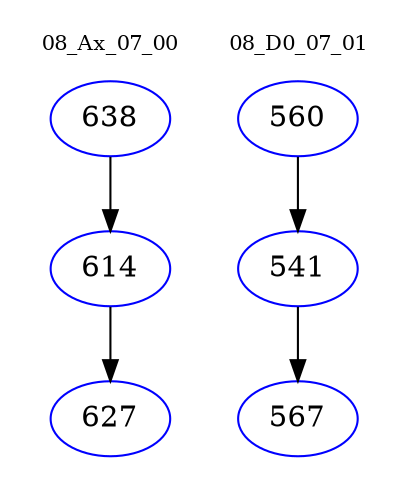 digraph{
subgraph cluster_0 {
color = white
label = "08_Ax_07_00";
fontsize=10;
T0_638 [label="638", color="blue"]
T0_638 -> T0_614 [color="black"]
T0_614 [label="614", color="blue"]
T0_614 -> T0_627 [color="black"]
T0_627 [label="627", color="blue"]
}
subgraph cluster_1 {
color = white
label = "08_D0_07_01";
fontsize=10;
T1_560 [label="560", color="blue"]
T1_560 -> T1_541 [color="black"]
T1_541 [label="541", color="blue"]
T1_541 -> T1_567 [color="black"]
T1_567 [label="567", color="blue"]
}
}
